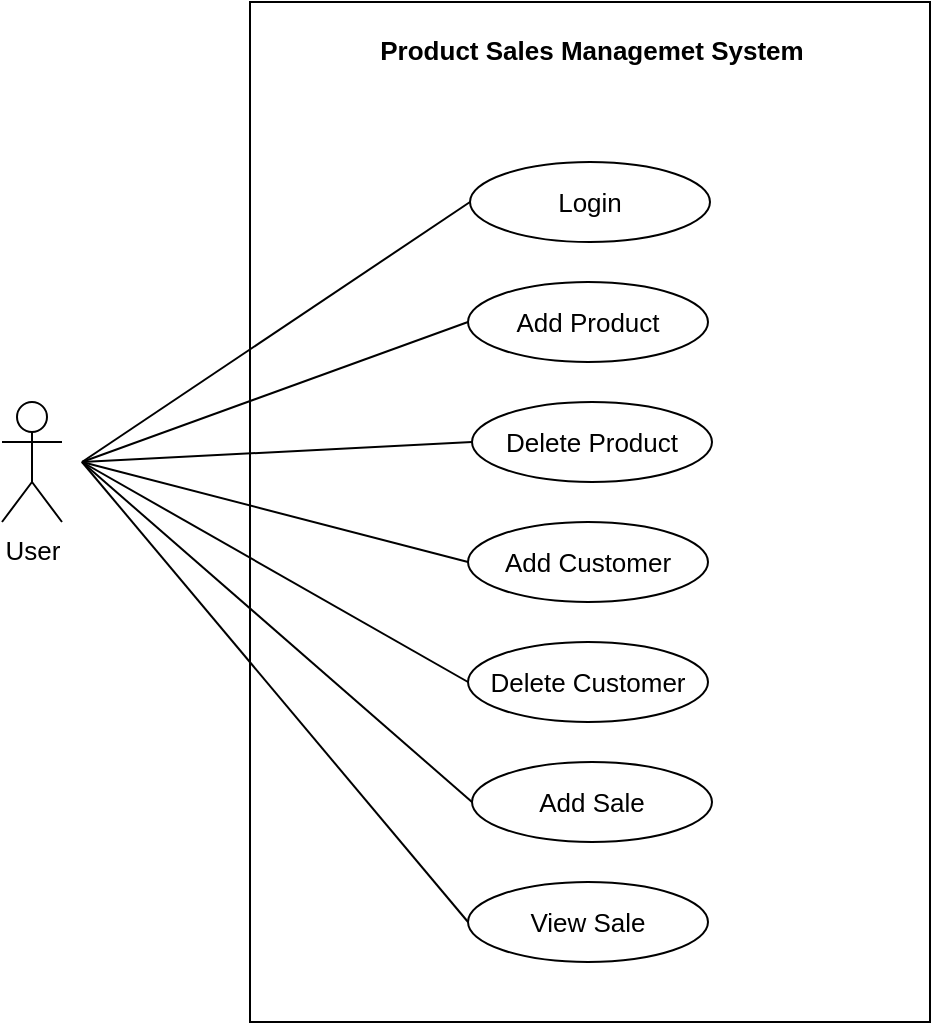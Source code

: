 <mxfile version="20.8.16" type="device"><diagram name="Page-1" id="lDAIGOSAyE_J12h1V29S"><mxGraphModel dx="864" dy="512" grid="1" gridSize="10" guides="1" tooltips="1" connect="1" arrows="1" fold="1" page="1" pageScale="1" pageWidth="827" pageHeight="1169" math="0" shadow="0"><root><mxCell id="0"/><mxCell id="1" parent="0"/><mxCell id="bky_mONpm3XcekitQYnV-2" value="" style="rounded=0;whiteSpace=wrap;html=1;" vertex="1" parent="1"><mxGeometry x="244" y="90" width="340" height="510" as="geometry"/></mxCell><mxCell id="bky_mONpm3XcekitQYnV-3" value="&lt;b&gt;&lt;font style=&quot;font-size: 13px;&quot;&gt;Product Sales Managemet System&lt;/font&gt;&lt;/b&gt;" style="text;html=1;strokeColor=none;fillColor=none;align=center;verticalAlign=middle;whiteSpace=wrap;rounded=0;" vertex="1" parent="1"><mxGeometry x="300" y="99" width="230" height="30" as="geometry"/></mxCell><mxCell id="bky_mONpm3XcekitQYnV-4" value="Login" style="ellipse;whiteSpace=wrap;html=1;fontSize=13;" vertex="1" parent="1"><mxGeometry x="354" y="170" width="120" height="40" as="geometry"/></mxCell><mxCell id="bky_mONpm3XcekitQYnV-5" value="Add Product" style="ellipse;whiteSpace=wrap;html=1;fontSize=13;" vertex="1" parent="1"><mxGeometry x="353" y="230" width="120" height="40" as="geometry"/></mxCell><mxCell id="bky_mONpm3XcekitQYnV-6" value="Delete Product" style="ellipse;whiteSpace=wrap;html=1;fontSize=13;" vertex="1" parent="1"><mxGeometry x="355" y="290" width="120" height="40" as="geometry"/></mxCell><mxCell id="bky_mONpm3XcekitQYnV-7" value="Add Customer" style="ellipse;whiteSpace=wrap;html=1;fontSize=13;" vertex="1" parent="1"><mxGeometry x="353" y="350" width="120" height="40" as="geometry"/></mxCell><mxCell id="bky_mONpm3XcekitQYnV-8" value="Delete Customer" style="ellipse;whiteSpace=wrap;html=1;fontSize=13;" vertex="1" parent="1"><mxGeometry x="353" y="410" width="120" height="40" as="geometry"/></mxCell><mxCell id="bky_mONpm3XcekitQYnV-9" value="Add Sale" style="ellipse;whiteSpace=wrap;html=1;fontSize=13;" vertex="1" parent="1"><mxGeometry x="355" y="470" width="120" height="40" as="geometry"/></mxCell><mxCell id="bky_mONpm3XcekitQYnV-10" value="View Sale" style="ellipse;whiteSpace=wrap;html=1;fontSize=13;" vertex="1" parent="1"><mxGeometry x="353" y="530" width="120" height="40" as="geometry"/></mxCell><mxCell id="bky_mONpm3XcekitQYnV-12" value="User" style="shape=umlActor;verticalLabelPosition=bottom;verticalAlign=top;html=1;outlineConnect=0;fontSize=13;" vertex="1" parent="1"><mxGeometry x="120" y="290" width="30" height="60" as="geometry"/></mxCell><mxCell id="bky_mONpm3XcekitQYnV-13" value="" style="endArrow=none;html=1;rounded=0;fontSize=13;entryX=0;entryY=0.5;entryDx=0;entryDy=0;" edge="1" parent="1" target="bky_mONpm3XcekitQYnV-4"><mxGeometry width="50" height="50" relative="1" as="geometry"><mxPoint x="160" y="320" as="sourcePoint"/><mxPoint x="430" y="320" as="targetPoint"/></mxGeometry></mxCell><mxCell id="bky_mONpm3XcekitQYnV-14" value="" style="endArrow=none;html=1;rounded=0;fontSize=13;entryX=0;entryY=0.5;entryDx=0;entryDy=0;" edge="1" parent="1" target="bky_mONpm3XcekitQYnV-5"><mxGeometry width="50" height="50" relative="1" as="geometry"><mxPoint x="160" y="320" as="sourcePoint"/><mxPoint x="430" y="320" as="targetPoint"/></mxGeometry></mxCell><mxCell id="bky_mONpm3XcekitQYnV-15" value="" style="endArrow=none;html=1;rounded=0;fontSize=13;entryX=0;entryY=0.5;entryDx=0;entryDy=0;" edge="1" parent="1" target="bky_mONpm3XcekitQYnV-6"><mxGeometry width="50" height="50" relative="1" as="geometry"><mxPoint x="160" y="320" as="sourcePoint"/><mxPoint x="430" y="320" as="targetPoint"/></mxGeometry></mxCell><mxCell id="bky_mONpm3XcekitQYnV-16" value="" style="endArrow=none;html=1;rounded=0;fontSize=13;entryX=0;entryY=0.5;entryDx=0;entryDy=0;" edge="1" parent="1" target="bky_mONpm3XcekitQYnV-7"><mxGeometry width="50" height="50" relative="1" as="geometry"><mxPoint x="160" y="320" as="sourcePoint"/><mxPoint x="430" y="320" as="targetPoint"/></mxGeometry></mxCell><mxCell id="bky_mONpm3XcekitQYnV-17" value="" style="endArrow=none;html=1;rounded=0;fontSize=13;entryX=0;entryY=0.5;entryDx=0;entryDy=0;" edge="1" parent="1" target="bky_mONpm3XcekitQYnV-8"><mxGeometry width="50" height="50" relative="1" as="geometry"><mxPoint x="160" y="320" as="sourcePoint"/><mxPoint x="430" y="320" as="targetPoint"/></mxGeometry></mxCell><mxCell id="bky_mONpm3XcekitQYnV-18" value="" style="endArrow=none;html=1;rounded=0;fontSize=13;entryX=0;entryY=0.5;entryDx=0;entryDy=0;" edge="1" parent="1" target="bky_mONpm3XcekitQYnV-9"><mxGeometry width="50" height="50" relative="1" as="geometry"><mxPoint x="160" y="320" as="sourcePoint"/><mxPoint x="430" y="320" as="targetPoint"/></mxGeometry></mxCell><mxCell id="bky_mONpm3XcekitQYnV-19" value="" style="endArrow=none;html=1;rounded=0;fontSize=13;entryX=0;entryY=0.5;entryDx=0;entryDy=0;" edge="1" parent="1" target="bky_mONpm3XcekitQYnV-10"><mxGeometry width="50" height="50" relative="1" as="geometry"><mxPoint x="160" y="320" as="sourcePoint"/><mxPoint x="430" y="320" as="targetPoint"/></mxGeometry></mxCell></root></mxGraphModel></diagram></mxfile>